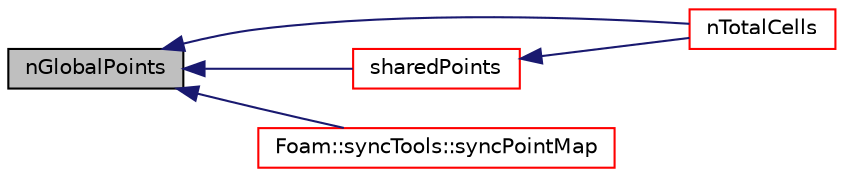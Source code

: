 digraph "nGlobalPoints"
{
  bgcolor="transparent";
  edge [fontname="Helvetica",fontsize="10",labelfontname="Helvetica",labelfontsize="10"];
  node [fontname="Helvetica",fontsize="10",shape=record];
  rankdir="LR";
  Node564 [label="nGlobalPoints",height=0.2,width=0.4,color="black", fillcolor="grey75", style="filled", fontcolor="black"];
  Node564 -> Node565 [dir="back",color="midnightblue",fontsize="10",style="solid",fontname="Helvetica"];
  Node565 [label="nTotalCells",height=0.2,width=0.4,color="red",URL="$a28485.html#af5f312e4d0bc5cbcc088e7c247d3a97a",tooltip="Return total number of cells in decomposed mesh. "];
  Node564 -> Node589 [dir="back",color="midnightblue",fontsize="10",style="solid",fontname="Helvetica"];
  Node589 [label="sharedPoints",height=0.2,width=0.4,color="red",URL="$a28485.html#ab7d3835b5505a69d153631e4c4865136",tooltip="Collect coordinates of shared points on all processors. "];
  Node589 -> Node565 [dir="back",color="midnightblue",fontsize="10",style="solid",fontname="Helvetica"];
  Node564 -> Node591 [dir="back",color="midnightblue",fontsize="10",style="solid",fontname="Helvetica"];
  Node591 [label="Foam::syncTools::syncPointMap",height=0.2,width=0.4,color="red",URL="$a28657.html#a08bdf5c6403dd4367d1714c3d5b4145d",tooltip="Synchronize values on selected points. "];
}
